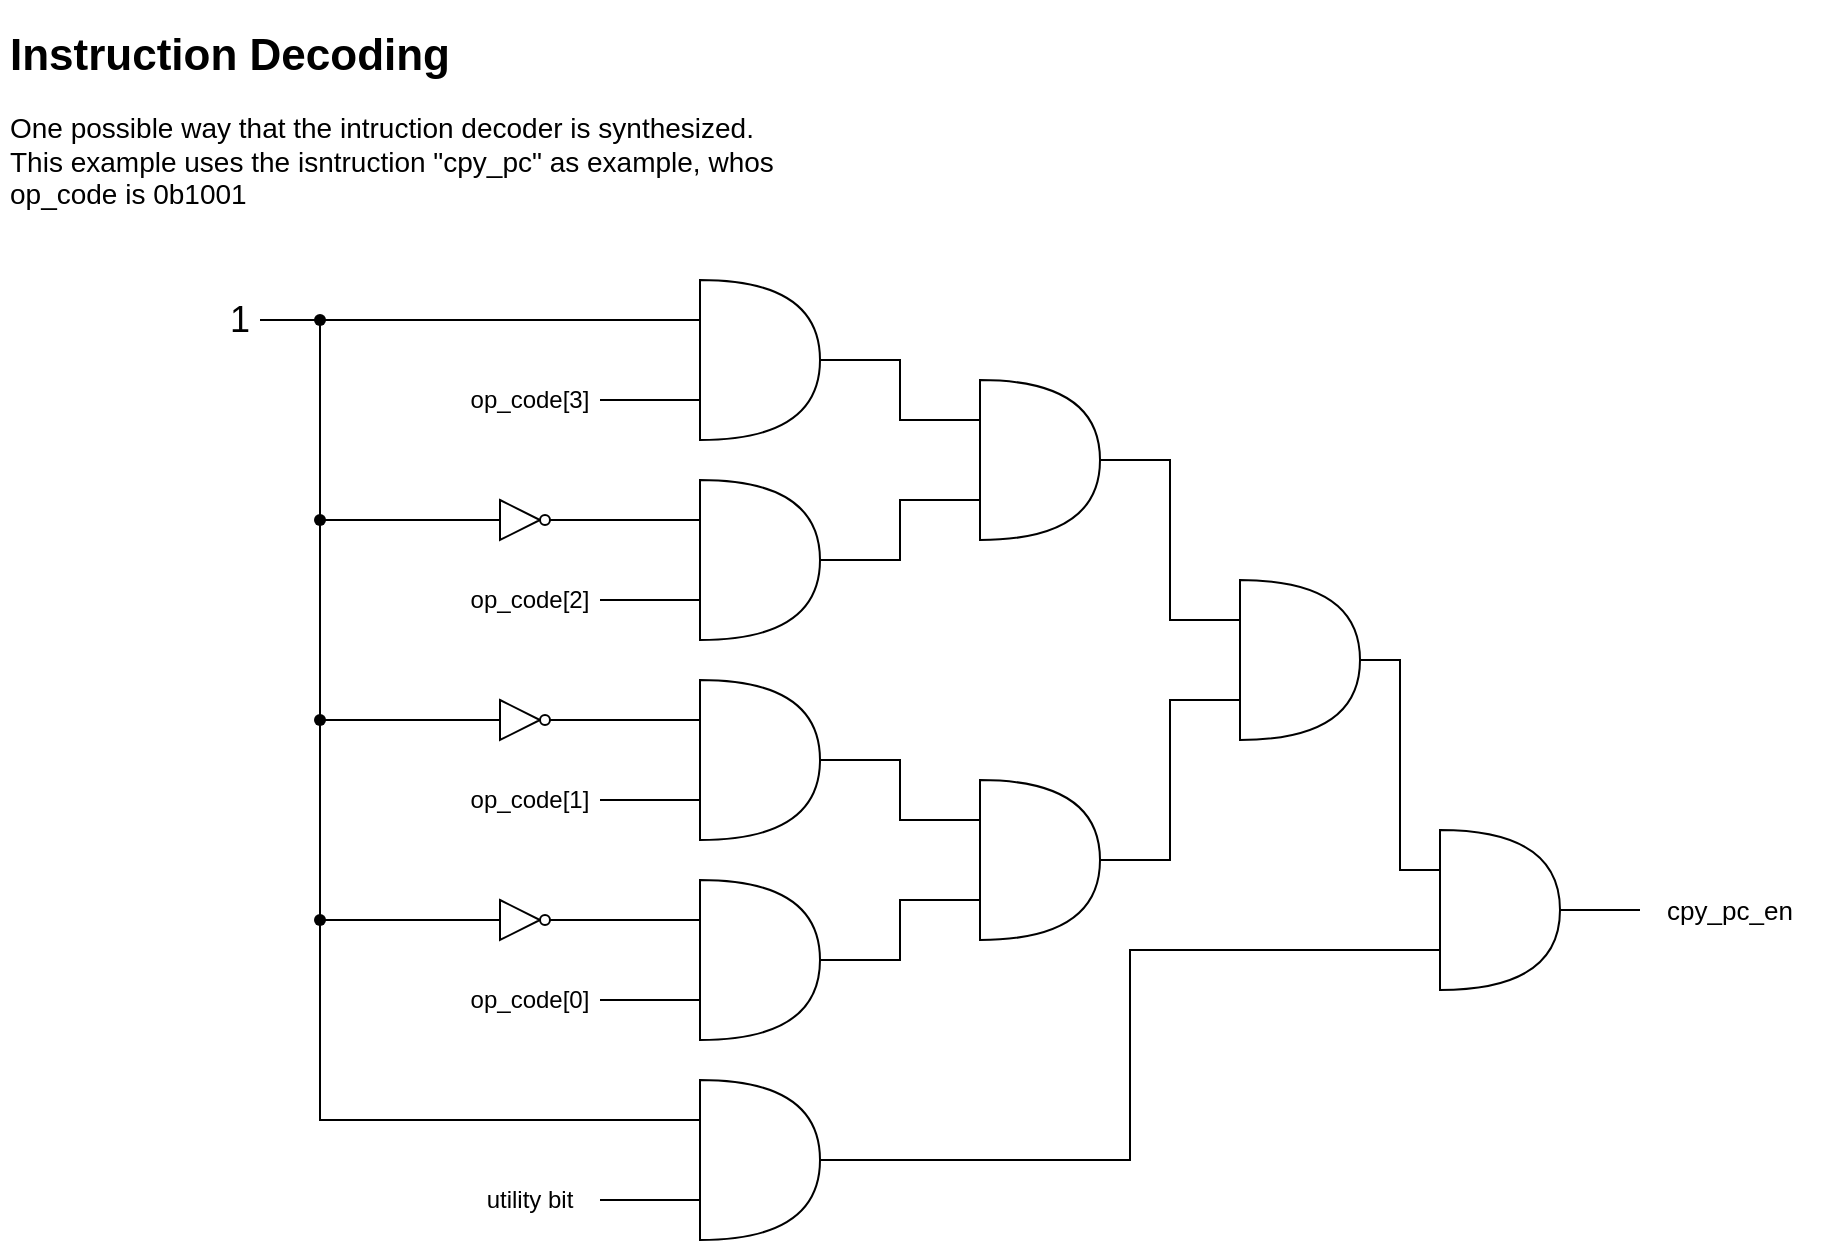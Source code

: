 <mxfile version="21.6.5" type="device">
  <diagram name="Page-1" id="Ul5kmNIMI1Xum8MqzQQK">
    <mxGraphModel dx="1738" dy="1149" grid="1" gridSize="10" guides="1" tooltips="1" connect="1" arrows="1" fold="1" page="1" pageScale="1" pageWidth="1000" pageHeight="700" math="0" shadow="0">
      <root>
        <mxCell id="0" />
        <mxCell id="1" parent="0" />
        <mxCell id="VN4UC_M7gO2sdeHPYcpS-69" style="edgeStyle=orthogonalEdgeStyle;shape=connector;rounded=0;orthogonalLoop=1;jettySize=auto;html=1;exitX=1;exitY=0.5;exitDx=0;exitDy=0;exitPerimeter=0;entryX=0;entryY=0.25;entryDx=0;entryDy=0;entryPerimeter=0;labelBackgroundColor=default;strokeColor=default;fontFamily=Helvetica;fontSize=11;fontColor=default;endArrow=none;" edge="1" parent="1" source="VN4UC_M7gO2sdeHPYcpS-1" target="VN4UC_M7gO2sdeHPYcpS-7">
          <mxGeometry relative="1" as="geometry" />
        </mxCell>
        <mxCell id="VN4UC_M7gO2sdeHPYcpS-1" value="" style="shape=or;whiteSpace=wrap;html=1;" vertex="1" parent="1">
          <mxGeometry x="390" y="170" width="60" height="80" as="geometry" />
        </mxCell>
        <mxCell id="VN4UC_M7gO2sdeHPYcpS-73" style="edgeStyle=orthogonalEdgeStyle;shape=connector;rounded=0;orthogonalLoop=1;jettySize=auto;html=1;exitX=1;exitY=0.5;exitDx=0;exitDy=0;exitPerimeter=0;entryX=0;entryY=0.25;entryDx=0;entryDy=0;entryPerimeter=0;labelBackgroundColor=default;strokeColor=default;fontFamily=Helvetica;fontSize=11;fontColor=default;endArrow=none;" edge="1" parent="1" source="VN4UC_M7gO2sdeHPYcpS-7" target="VN4UC_M7gO2sdeHPYcpS-9">
          <mxGeometry relative="1" as="geometry" />
        </mxCell>
        <mxCell id="VN4UC_M7gO2sdeHPYcpS-7" value="" style="shape=or;whiteSpace=wrap;html=1;" vertex="1" parent="1">
          <mxGeometry x="530" y="220" width="60" height="80" as="geometry" />
        </mxCell>
        <mxCell id="VN4UC_M7gO2sdeHPYcpS-74" style="edgeStyle=orthogonalEdgeStyle;shape=connector;rounded=0;orthogonalLoop=1;jettySize=auto;html=1;exitX=1;exitY=0.5;exitDx=0;exitDy=0;exitPerimeter=0;entryX=0;entryY=0.75;entryDx=0;entryDy=0;entryPerimeter=0;labelBackgroundColor=default;strokeColor=default;fontFamily=Helvetica;fontSize=11;fontColor=default;endArrow=none;" edge="1" parent="1" source="VN4UC_M7gO2sdeHPYcpS-8" target="VN4UC_M7gO2sdeHPYcpS-9">
          <mxGeometry relative="1" as="geometry" />
        </mxCell>
        <mxCell id="VN4UC_M7gO2sdeHPYcpS-8" value="" style="shape=or;whiteSpace=wrap;html=1;" vertex="1" parent="1">
          <mxGeometry x="530" y="420" width="60" height="80" as="geometry" />
        </mxCell>
        <mxCell id="VN4UC_M7gO2sdeHPYcpS-77" style="edgeStyle=orthogonalEdgeStyle;shape=connector;rounded=0;orthogonalLoop=1;jettySize=auto;html=1;exitX=1;exitY=0.5;exitDx=0;exitDy=0;exitPerimeter=0;entryX=0;entryY=0.25;entryDx=0;entryDy=0;entryPerimeter=0;labelBackgroundColor=default;strokeColor=default;fontFamily=Helvetica;fontSize=11;fontColor=default;endArrow=none;" edge="1" parent="1" source="VN4UC_M7gO2sdeHPYcpS-9" target="VN4UC_M7gO2sdeHPYcpS-75">
          <mxGeometry relative="1" as="geometry" />
        </mxCell>
        <mxCell id="VN4UC_M7gO2sdeHPYcpS-9" value="" style="shape=or;whiteSpace=wrap;html=1;" vertex="1" parent="1">
          <mxGeometry x="660" y="320" width="60" height="80" as="geometry" />
        </mxCell>
        <mxCell id="VN4UC_M7gO2sdeHPYcpS-34" style="edgeStyle=orthogonalEdgeStyle;shape=connector;rounded=0;orthogonalLoop=1;jettySize=auto;html=1;exitX=1;exitY=0.5;exitDx=0;exitDy=0;entryX=0;entryY=0.75;entryDx=0;entryDy=0;entryPerimeter=0;labelBackgroundColor=default;strokeColor=default;fontFamily=Helvetica;fontSize=11;fontColor=default;endArrow=none;" edge="1" parent="1" source="VN4UC_M7gO2sdeHPYcpS-32" target="VN4UC_M7gO2sdeHPYcpS-1">
          <mxGeometry relative="1" as="geometry" />
        </mxCell>
        <mxCell id="VN4UC_M7gO2sdeHPYcpS-32" value="op_code[3]" style="text;html=1;strokeColor=none;fillColor=none;align=center;verticalAlign=middle;whiteSpace=wrap;rounded=0;" vertex="1" parent="1">
          <mxGeometry x="270" y="215" width="70" height="30" as="geometry" />
        </mxCell>
        <mxCell id="VN4UC_M7gO2sdeHPYcpS-78" style="edgeStyle=orthogonalEdgeStyle;shape=connector;rounded=0;orthogonalLoop=1;jettySize=auto;html=1;exitDx=0;exitDy=0;entryX=0;entryY=0.25;entryDx=0;entryDy=0;entryPerimeter=0;labelBackgroundColor=default;strokeColor=default;fontFamily=Helvetica;fontSize=11;fontColor=default;endArrow=none;" edge="1" parent="1" source="VN4UC_M7gO2sdeHPYcpS-79" target="VN4UC_M7gO2sdeHPYcpS-1">
          <mxGeometry relative="1" as="geometry" />
        </mxCell>
        <mxCell id="VN4UC_M7gO2sdeHPYcpS-35" value="&lt;font style=&quot;font-size: 18px;&quot;&gt;1&lt;/font&gt;" style="text;html=1;strokeColor=none;fillColor=none;align=center;verticalAlign=middle;whiteSpace=wrap;rounded=0;" vertex="1" parent="1">
          <mxGeometry x="150" y="175" width="20" height="30" as="geometry" />
        </mxCell>
        <mxCell id="VN4UC_M7gO2sdeHPYcpS-41" style="edgeStyle=orthogonalEdgeStyle;shape=connector;rounded=0;orthogonalLoop=1;jettySize=auto;html=1;exitX=0;exitY=0.25;exitDx=0;exitDy=0;exitPerimeter=0;entryX=1;entryY=0.5;entryDx=0;entryDy=0;labelBackgroundColor=default;strokeColor=default;fontFamily=Helvetica;fontSize=11;fontColor=default;endArrow=none;" edge="1" parent="1" source="VN4UC_M7gO2sdeHPYcpS-42" target="VN4UC_M7gO2sdeHPYcpS-46">
          <mxGeometry relative="1" as="geometry">
            <mxPoint x="340" y="290" as="targetPoint" />
          </mxGeometry>
        </mxCell>
        <mxCell id="VN4UC_M7gO2sdeHPYcpS-70" style="edgeStyle=orthogonalEdgeStyle;shape=connector;rounded=0;orthogonalLoop=1;jettySize=auto;html=1;exitX=1;exitY=0.5;exitDx=0;exitDy=0;exitPerimeter=0;entryX=0;entryY=0.75;entryDx=0;entryDy=0;entryPerimeter=0;labelBackgroundColor=default;strokeColor=default;fontFamily=Helvetica;fontSize=11;fontColor=default;endArrow=none;" edge="1" parent="1" source="VN4UC_M7gO2sdeHPYcpS-42" target="VN4UC_M7gO2sdeHPYcpS-7">
          <mxGeometry relative="1" as="geometry" />
        </mxCell>
        <mxCell id="VN4UC_M7gO2sdeHPYcpS-42" value="" style="shape=or;whiteSpace=wrap;html=1;" vertex="1" parent="1">
          <mxGeometry x="390" y="270" width="60" height="80" as="geometry" />
        </mxCell>
        <mxCell id="VN4UC_M7gO2sdeHPYcpS-43" style="edgeStyle=orthogonalEdgeStyle;shape=connector;rounded=0;orthogonalLoop=1;jettySize=auto;html=1;exitX=1;exitY=0.5;exitDx=0;exitDy=0;entryX=0;entryY=0.75;entryDx=0;entryDy=0;entryPerimeter=0;labelBackgroundColor=default;strokeColor=default;fontFamily=Helvetica;fontSize=11;fontColor=default;endArrow=none;" edge="1" parent="1" source="VN4UC_M7gO2sdeHPYcpS-44" target="VN4UC_M7gO2sdeHPYcpS-42">
          <mxGeometry relative="1" as="geometry" />
        </mxCell>
        <mxCell id="VN4UC_M7gO2sdeHPYcpS-44" value="op_code[2]" style="text;html=1;strokeColor=none;fillColor=none;align=center;verticalAlign=middle;whiteSpace=wrap;rounded=0;" vertex="1" parent="1">
          <mxGeometry x="270" y="315" width="70" height="30" as="geometry" />
        </mxCell>
        <mxCell id="VN4UC_M7gO2sdeHPYcpS-45" value="" style="group" vertex="1" connectable="0" parent="1">
          <mxGeometry x="290" y="280" width="25" height="20" as="geometry" />
        </mxCell>
        <mxCell id="VN4UC_M7gO2sdeHPYcpS-46" value="" style="triangle;whiteSpace=wrap;html=1;fontFamily=Helvetica;fontSize=11;fontColor=default;" vertex="1" parent="VN4UC_M7gO2sdeHPYcpS-45">
          <mxGeometry width="20" height="20" as="geometry" />
        </mxCell>
        <mxCell id="VN4UC_M7gO2sdeHPYcpS-47" value="" style="ellipse;whiteSpace=wrap;html=1;aspect=fixed;fontFamily=Helvetica;fontSize=11;fontColor=default;" vertex="1" parent="VN4UC_M7gO2sdeHPYcpS-45">
          <mxGeometry x="20" y="7.5" width="5" height="5" as="geometry" />
        </mxCell>
        <mxCell id="VN4UC_M7gO2sdeHPYcpS-48" style="edgeStyle=orthogonalEdgeStyle;shape=connector;rounded=0;orthogonalLoop=1;jettySize=auto;html=1;exitX=0;exitY=0.25;exitDx=0;exitDy=0;exitPerimeter=0;entryX=1;entryY=0.5;entryDx=0;entryDy=0;labelBackgroundColor=default;strokeColor=default;fontFamily=Helvetica;fontSize=11;fontColor=default;endArrow=none;" edge="1" parent="1" source="VN4UC_M7gO2sdeHPYcpS-49" target="VN4UC_M7gO2sdeHPYcpS-53">
          <mxGeometry relative="1" as="geometry">
            <mxPoint x="340" y="390" as="targetPoint" />
          </mxGeometry>
        </mxCell>
        <mxCell id="VN4UC_M7gO2sdeHPYcpS-71" style="edgeStyle=orthogonalEdgeStyle;shape=connector;rounded=0;orthogonalLoop=1;jettySize=auto;html=1;exitX=1;exitY=0.5;exitDx=0;exitDy=0;exitPerimeter=0;entryX=0;entryY=0.25;entryDx=0;entryDy=0;entryPerimeter=0;labelBackgroundColor=default;strokeColor=default;fontFamily=Helvetica;fontSize=11;fontColor=default;endArrow=none;" edge="1" parent="1" source="VN4UC_M7gO2sdeHPYcpS-49" target="VN4UC_M7gO2sdeHPYcpS-8">
          <mxGeometry relative="1" as="geometry" />
        </mxCell>
        <mxCell id="VN4UC_M7gO2sdeHPYcpS-49" value="" style="shape=or;whiteSpace=wrap;html=1;" vertex="1" parent="1">
          <mxGeometry x="390" y="370" width="60" height="80" as="geometry" />
        </mxCell>
        <mxCell id="VN4UC_M7gO2sdeHPYcpS-50" style="edgeStyle=orthogonalEdgeStyle;shape=connector;rounded=0;orthogonalLoop=1;jettySize=auto;html=1;exitX=1;exitY=0.5;exitDx=0;exitDy=0;entryX=0;entryY=0.75;entryDx=0;entryDy=0;entryPerimeter=0;labelBackgroundColor=default;strokeColor=default;fontFamily=Helvetica;fontSize=11;fontColor=default;endArrow=none;" edge="1" parent="1" source="VN4UC_M7gO2sdeHPYcpS-51" target="VN4UC_M7gO2sdeHPYcpS-49">
          <mxGeometry relative="1" as="geometry" />
        </mxCell>
        <mxCell id="VN4UC_M7gO2sdeHPYcpS-51" value="op_code[1]" style="text;html=1;strokeColor=none;fillColor=none;align=center;verticalAlign=middle;whiteSpace=wrap;rounded=0;" vertex="1" parent="1">
          <mxGeometry x="270" y="415" width="70" height="30" as="geometry" />
        </mxCell>
        <mxCell id="VN4UC_M7gO2sdeHPYcpS-52" value="" style="group" vertex="1" connectable="0" parent="1">
          <mxGeometry x="290" y="380" width="25" height="20" as="geometry" />
        </mxCell>
        <mxCell id="VN4UC_M7gO2sdeHPYcpS-53" value="" style="triangle;whiteSpace=wrap;html=1;fontFamily=Helvetica;fontSize=11;fontColor=default;" vertex="1" parent="VN4UC_M7gO2sdeHPYcpS-52">
          <mxGeometry width="20" height="20" as="geometry" />
        </mxCell>
        <mxCell id="VN4UC_M7gO2sdeHPYcpS-54" value="" style="ellipse;whiteSpace=wrap;html=1;aspect=fixed;fontFamily=Helvetica;fontSize=11;fontColor=default;" vertex="1" parent="VN4UC_M7gO2sdeHPYcpS-52">
          <mxGeometry x="20" y="7.5" width="5" height="5" as="geometry" />
        </mxCell>
        <mxCell id="VN4UC_M7gO2sdeHPYcpS-55" style="edgeStyle=orthogonalEdgeStyle;shape=connector;rounded=0;orthogonalLoop=1;jettySize=auto;html=1;exitX=0;exitY=0.25;exitDx=0;exitDy=0;exitPerimeter=0;entryX=1;entryY=0.5;entryDx=0;entryDy=0;labelBackgroundColor=default;strokeColor=default;fontFamily=Helvetica;fontSize=11;fontColor=default;endArrow=none;" edge="1" parent="1" source="VN4UC_M7gO2sdeHPYcpS-56" target="VN4UC_M7gO2sdeHPYcpS-60">
          <mxGeometry relative="1" as="geometry">
            <mxPoint x="340" y="490" as="targetPoint" />
          </mxGeometry>
        </mxCell>
        <mxCell id="VN4UC_M7gO2sdeHPYcpS-72" style="edgeStyle=orthogonalEdgeStyle;shape=connector;rounded=0;orthogonalLoop=1;jettySize=auto;html=1;exitX=1;exitY=0.5;exitDx=0;exitDy=0;exitPerimeter=0;entryX=0;entryY=0.75;entryDx=0;entryDy=0;entryPerimeter=0;labelBackgroundColor=default;strokeColor=default;fontFamily=Helvetica;fontSize=11;fontColor=default;endArrow=none;" edge="1" parent="1" source="VN4UC_M7gO2sdeHPYcpS-56" target="VN4UC_M7gO2sdeHPYcpS-8">
          <mxGeometry relative="1" as="geometry" />
        </mxCell>
        <mxCell id="VN4UC_M7gO2sdeHPYcpS-56" value="" style="shape=or;whiteSpace=wrap;html=1;" vertex="1" parent="1">
          <mxGeometry x="390" y="470" width="60" height="80" as="geometry" />
        </mxCell>
        <mxCell id="VN4UC_M7gO2sdeHPYcpS-57" style="edgeStyle=orthogonalEdgeStyle;shape=connector;rounded=0;orthogonalLoop=1;jettySize=auto;html=1;exitX=1;exitY=0.5;exitDx=0;exitDy=0;entryX=0;entryY=0.75;entryDx=0;entryDy=0;entryPerimeter=0;labelBackgroundColor=default;strokeColor=default;fontFamily=Helvetica;fontSize=11;fontColor=default;endArrow=none;" edge="1" parent="1" source="VN4UC_M7gO2sdeHPYcpS-58" target="VN4UC_M7gO2sdeHPYcpS-56">
          <mxGeometry relative="1" as="geometry" />
        </mxCell>
        <mxCell id="VN4UC_M7gO2sdeHPYcpS-58" value="op_code[0]" style="text;html=1;strokeColor=none;fillColor=none;align=center;verticalAlign=middle;whiteSpace=wrap;rounded=0;" vertex="1" parent="1">
          <mxGeometry x="270" y="515" width="70" height="30" as="geometry" />
        </mxCell>
        <mxCell id="VN4UC_M7gO2sdeHPYcpS-59" value="" style="group" vertex="1" connectable="0" parent="1">
          <mxGeometry x="290" y="480" width="25" height="20" as="geometry" />
        </mxCell>
        <mxCell id="VN4UC_M7gO2sdeHPYcpS-60" value="" style="triangle;whiteSpace=wrap;html=1;fontFamily=Helvetica;fontSize=11;fontColor=default;" vertex="1" parent="VN4UC_M7gO2sdeHPYcpS-59">
          <mxGeometry width="20" height="20" as="geometry" />
        </mxCell>
        <mxCell id="VN4UC_M7gO2sdeHPYcpS-61" value="" style="ellipse;whiteSpace=wrap;html=1;aspect=fixed;fontFamily=Helvetica;fontSize=11;fontColor=default;" vertex="1" parent="VN4UC_M7gO2sdeHPYcpS-59">
          <mxGeometry x="20" y="7.5" width="5" height="5" as="geometry" />
        </mxCell>
        <mxCell id="VN4UC_M7gO2sdeHPYcpS-76" style="edgeStyle=orthogonalEdgeStyle;shape=connector;rounded=0;orthogonalLoop=1;jettySize=auto;html=1;exitX=1;exitY=0.5;exitDx=0;exitDy=0;exitPerimeter=0;entryX=0;entryY=0.75;entryDx=0;entryDy=0;entryPerimeter=0;labelBackgroundColor=default;strokeColor=default;fontFamily=Helvetica;fontSize=11;fontColor=default;endArrow=none;" edge="1" parent="1" source="VN4UC_M7gO2sdeHPYcpS-63" target="VN4UC_M7gO2sdeHPYcpS-75">
          <mxGeometry relative="1" as="geometry" />
        </mxCell>
        <mxCell id="VN4UC_M7gO2sdeHPYcpS-90" style="edgeStyle=orthogonalEdgeStyle;shape=connector;rounded=0;orthogonalLoop=1;jettySize=auto;html=1;exitX=0;exitY=0.25;exitDx=0;exitDy=0;exitPerimeter=0;entryX=0.739;entryY=0.746;entryDx=0;entryDy=0;entryPerimeter=0;labelBackgroundColor=default;strokeColor=default;fontFamily=Helvetica;fontSize=11;fontColor=default;endArrow=none;" edge="1" parent="1" source="VN4UC_M7gO2sdeHPYcpS-63" target="VN4UC_M7gO2sdeHPYcpS-88">
          <mxGeometry relative="1" as="geometry" />
        </mxCell>
        <mxCell id="VN4UC_M7gO2sdeHPYcpS-63" value="" style="shape=or;whiteSpace=wrap;html=1;" vertex="1" parent="1">
          <mxGeometry x="390" y="570" width="60" height="80" as="geometry" />
        </mxCell>
        <mxCell id="VN4UC_M7gO2sdeHPYcpS-64" style="edgeStyle=orthogonalEdgeStyle;shape=connector;rounded=0;orthogonalLoop=1;jettySize=auto;html=1;exitX=1;exitY=0.5;exitDx=0;exitDy=0;entryX=0;entryY=0.75;entryDx=0;entryDy=0;entryPerimeter=0;labelBackgroundColor=default;strokeColor=default;fontFamily=Helvetica;fontSize=11;fontColor=default;endArrow=none;" edge="1" parent="1" source="VN4UC_M7gO2sdeHPYcpS-65" target="VN4UC_M7gO2sdeHPYcpS-63">
          <mxGeometry relative="1" as="geometry" />
        </mxCell>
        <mxCell id="VN4UC_M7gO2sdeHPYcpS-65" value="utility bit" style="text;html=1;strokeColor=none;fillColor=none;align=center;verticalAlign=middle;whiteSpace=wrap;rounded=0;" vertex="1" parent="1">
          <mxGeometry x="270" y="615" width="70" height="30" as="geometry" />
        </mxCell>
        <mxCell id="VN4UC_M7gO2sdeHPYcpS-92" style="edgeStyle=orthogonalEdgeStyle;shape=connector;rounded=0;orthogonalLoop=1;jettySize=auto;html=1;exitX=1;exitY=0.5;exitDx=0;exitDy=0;exitPerimeter=0;entryX=0;entryY=0.5;entryDx=0;entryDy=0;labelBackgroundColor=default;strokeColor=default;fontFamily=Helvetica;fontSize=11;fontColor=default;endArrow=none;" edge="1" parent="1" source="VN4UC_M7gO2sdeHPYcpS-75" target="VN4UC_M7gO2sdeHPYcpS-91">
          <mxGeometry relative="1" as="geometry" />
        </mxCell>
        <mxCell id="VN4UC_M7gO2sdeHPYcpS-75" value="" style="shape=or;whiteSpace=wrap;html=1;fontFamily=Helvetica;fontSize=11;fontColor=default;" vertex="1" parent="1">
          <mxGeometry x="760" y="445" width="60" height="80" as="geometry" />
        </mxCell>
        <mxCell id="VN4UC_M7gO2sdeHPYcpS-80" value="" style="edgeStyle=orthogonalEdgeStyle;shape=connector;rounded=0;orthogonalLoop=1;jettySize=auto;html=1;exitX=1;exitY=0.5;exitDx=0;exitDy=0;entryDx=0;entryDy=0;entryPerimeter=0;labelBackgroundColor=default;strokeColor=default;fontFamily=Helvetica;fontSize=11;fontColor=default;endArrow=none;" edge="1" parent="1" source="VN4UC_M7gO2sdeHPYcpS-35" target="VN4UC_M7gO2sdeHPYcpS-79">
          <mxGeometry relative="1" as="geometry">
            <mxPoint x="170" y="190" as="sourcePoint" />
            <mxPoint x="390" y="190" as="targetPoint" />
          </mxGeometry>
        </mxCell>
        <mxCell id="VN4UC_M7gO2sdeHPYcpS-79" value="" style="shape=waypoint;sketch=0;fillStyle=solid;size=6;pointerEvents=1;points=[];fillColor=none;resizable=0;rotatable=0;perimeter=centerPerimeter;snapToPoint=1;fontFamily=Helvetica;fontSize=11;fontColor=default;" vertex="1" parent="1">
          <mxGeometry x="190" y="180" width="20" height="20" as="geometry" />
        </mxCell>
        <mxCell id="VN4UC_M7gO2sdeHPYcpS-81" style="edgeStyle=orthogonalEdgeStyle;shape=connector;rounded=0;orthogonalLoop=1;jettySize=auto;html=1;exitDx=0;exitDy=0;entryX=0.565;entryY=0.862;entryDx=0;entryDy=0;entryPerimeter=0;labelBackgroundColor=default;strokeColor=default;fontFamily=Helvetica;fontSize=11;fontColor=default;endArrow=none;" edge="1" parent="1" source="VN4UC_M7gO2sdeHPYcpS-82" target="VN4UC_M7gO2sdeHPYcpS-79">
          <mxGeometry relative="1" as="geometry" />
        </mxCell>
        <mxCell id="VN4UC_M7gO2sdeHPYcpS-83" value="" style="edgeStyle=orthogonalEdgeStyle;shape=connector;rounded=0;orthogonalLoop=1;jettySize=auto;html=1;exitX=0;exitY=0.5;exitDx=0;exitDy=0;entryDx=0;entryDy=0;entryPerimeter=0;labelBackgroundColor=default;strokeColor=default;fontFamily=Helvetica;fontSize=11;fontColor=default;endArrow=none;" edge="1" parent="1" source="VN4UC_M7gO2sdeHPYcpS-46" target="VN4UC_M7gO2sdeHPYcpS-82">
          <mxGeometry relative="1" as="geometry">
            <mxPoint x="290" y="290" as="sourcePoint" />
            <mxPoint x="200" y="190" as="targetPoint" />
          </mxGeometry>
        </mxCell>
        <mxCell id="VN4UC_M7gO2sdeHPYcpS-82" value="" style="shape=waypoint;sketch=0;fillStyle=solid;size=6;pointerEvents=1;points=[];fillColor=none;resizable=0;rotatable=0;perimeter=centerPerimeter;snapToPoint=1;fontFamily=Helvetica;fontSize=11;fontColor=default;" vertex="1" parent="1">
          <mxGeometry x="190" y="280" width="20" height="20" as="geometry" />
        </mxCell>
        <mxCell id="VN4UC_M7gO2sdeHPYcpS-84" style="edgeStyle=orthogonalEdgeStyle;shape=connector;rounded=0;orthogonalLoop=1;jettySize=auto;html=1;exitDx=0;exitDy=0;entryX=0.391;entryY=0.529;entryDx=0;entryDy=0;entryPerimeter=0;labelBackgroundColor=default;strokeColor=default;fontFamily=Helvetica;fontSize=11;fontColor=default;endArrow=none;" edge="1" parent="1" source="VN4UC_M7gO2sdeHPYcpS-85" target="VN4UC_M7gO2sdeHPYcpS-82">
          <mxGeometry relative="1" as="geometry" />
        </mxCell>
        <mxCell id="VN4UC_M7gO2sdeHPYcpS-86" value="" style="edgeStyle=orthogonalEdgeStyle;shape=connector;rounded=0;orthogonalLoop=1;jettySize=auto;html=1;exitX=0;exitY=0.5;exitDx=0;exitDy=0;entryDx=0;entryDy=0;entryPerimeter=0;labelBackgroundColor=default;strokeColor=default;fontFamily=Helvetica;fontSize=11;fontColor=default;endArrow=none;" edge="1" parent="1" source="VN4UC_M7gO2sdeHPYcpS-53" target="VN4UC_M7gO2sdeHPYcpS-85">
          <mxGeometry relative="1" as="geometry">
            <mxPoint x="290" y="390" as="sourcePoint" />
            <mxPoint x="200" y="290" as="targetPoint" />
          </mxGeometry>
        </mxCell>
        <mxCell id="VN4UC_M7gO2sdeHPYcpS-85" value="" style="shape=waypoint;sketch=0;fillStyle=solid;size=6;pointerEvents=1;points=[];fillColor=none;resizable=0;rotatable=0;perimeter=centerPerimeter;snapToPoint=1;fontFamily=Helvetica;fontSize=11;fontColor=default;" vertex="1" parent="1">
          <mxGeometry x="190" y="380" width="20" height="20" as="geometry" />
        </mxCell>
        <mxCell id="VN4UC_M7gO2sdeHPYcpS-87" style="edgeStyle=orthogonalEdgeStyle;shape=connector;rounded=0;orthogonalLoop=1;jettySize=auto;html=1;exitDx=0;exitDy=0;entryX=0.696;entryY=0.92;entryDx=0;entryDy=0;entryPerimeter=0;labelBackgroundColor=default;strokeColor=default;fontFamily=Helvetica;fontSize=11;fontColor=default;endArrow=none;" edge="1" parent="1" source="VN4UC_M7gO2sdeHPYcpS-88" target="VN4UC_M7gO2sdeHPYcpS-85">
          <mxGeometry relative="1" as="geometry" />
        </mxCell>
        <mxCell id="VN4UC_M7gO2sdeHPYcpS-89" value="" style="edgeStyle=orthogonalEdgeStyle;shape=connector;rounded=0;orthogonalLoop=1;jettySize=auto;html=1;exitX=0;exitY=0.5;exitDx=0;exitDy=0;entryDx=0;entryDy=0;entryPerimeter=0;labelBackgroundColor=default;strokeColor=default;fontFamily=Helvetica;fontSize=11;fontColor=default;endArrow=none;" edge="1" parent="1" source="VN4UC_M7gO2sdeHPYcpS-60" target="VN4UC_M7gO2sdeHPYcpS-88">
          <mxGeometry relative="1" as="geometry">
            <mxPoint x="290" y="490" as="sourcePoint" />
            <mxPoint x="200" y="390" as="targetPoint" />
          </mxGeometry>
        </mxCell>
        <mxCell id="VN4UC_M7gO2sdeHPYcpS-88" value="" style="shape=waypoint;sketch=0;fillStyle=solid;size=6;pointerEvents=1;points=[];fillColor=none;resizable=0;rotatable=0;perimeter=centerPerimeter;snapToPoint=1;fontFamily=Helvetica;fontSize=11;fontColor=default;" vertex="1" parent="1">
          <mxGeometry x="190" y="480" width="20" height="20" as="geometry" />
        </mxCell>
        <mxCell id="VN4UC_M7gO2sdeHPYcpS-91" value="&lt;font style=&quot;font-size: 13px;&quot;&gt;cpy_pc_en&lt;/font&gt;" style="text;html=1;strokeColor=none;fillColor=none;align=center;verticalAlign=middle;whiteSpace=wrap;rounded=0;fontSize=11;fontFamily=Helvetica;fontColor=default;" vertex="1" parent="1">
          <mxGeometry x="860" y="470" width="90" height="30" as="geometry" />
        </mxCell>
        <mxCell id="VN4UC_M7gO2sdeHPYcpS-93" value="&lt;h1&gt;Instruction Decoding&lt;/h1&gt;&lt;p&gt;&lt;font style=&quot;font-size: 14px;&quot;&gt;One possible way that the intruction decoder is synthesized. This example uses the isntruction &quot;cpy_pc&quot; as example, whos op_code is 0b1001&lt;/font&gt;&lt;/p&gt;" style="text;html=1;strokeColor=none;fillColor=none;spacing=5;spacingTop=-20;whiteSpace=wrap;overflow=hidden;rounded=0;fontSize=11;fontFamily=Helvetica;fontColor=default;" vertex="1" parent="1">
          <mxGeometry x="40" y="40" width="390" height="120" as="geometry" />
        </mxCell>
      </root>
    </mxGraphModel>
  </diagram>
</mxfile>
